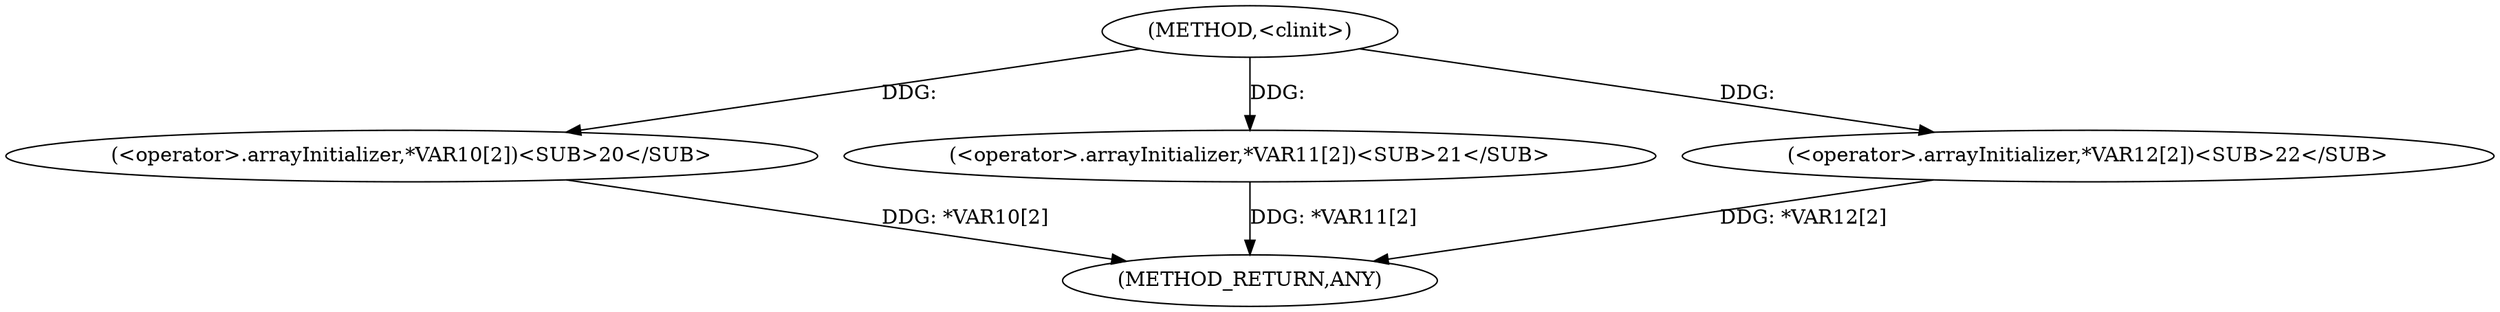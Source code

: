 
digraph "&lt;clinit&gt;" {  

"10102" [label = "(METHOD,&lt;clinit&gt;)" ]

"10111" [label = "(METHOD_RETURN,ANY)" ]

"10104" [label = "(&lt;operator&gt;.arrayInitializer,*VAR10[2])<SUB>20</SUB>" ]

"10106" [label = "(&lt;operator&gt;.arrayInitializer,*VAR11[2])<SUB>21</SUB>" ]

"10108" [label = "(&lt;operator&gt;.arrayInitializer,*VAR12[2])<SUB>22</SUB>" ]

  "10104" -> "10111"  [ label = "DDG: *VAR10[2]"] 

  "10106" -> "10111"  [ label = "DDG: *VAR11[2]"] 

  "10108" -> "10111"  [ label = "DDG: *VAR12[2]"] 

  "10102" -> "10104"  [ label = "DDG: "] 

  "10102" -> "10106"  [ label = "DDG: "] 

  "10102" -> "10108"  [ label = "DDG: "] 

}
